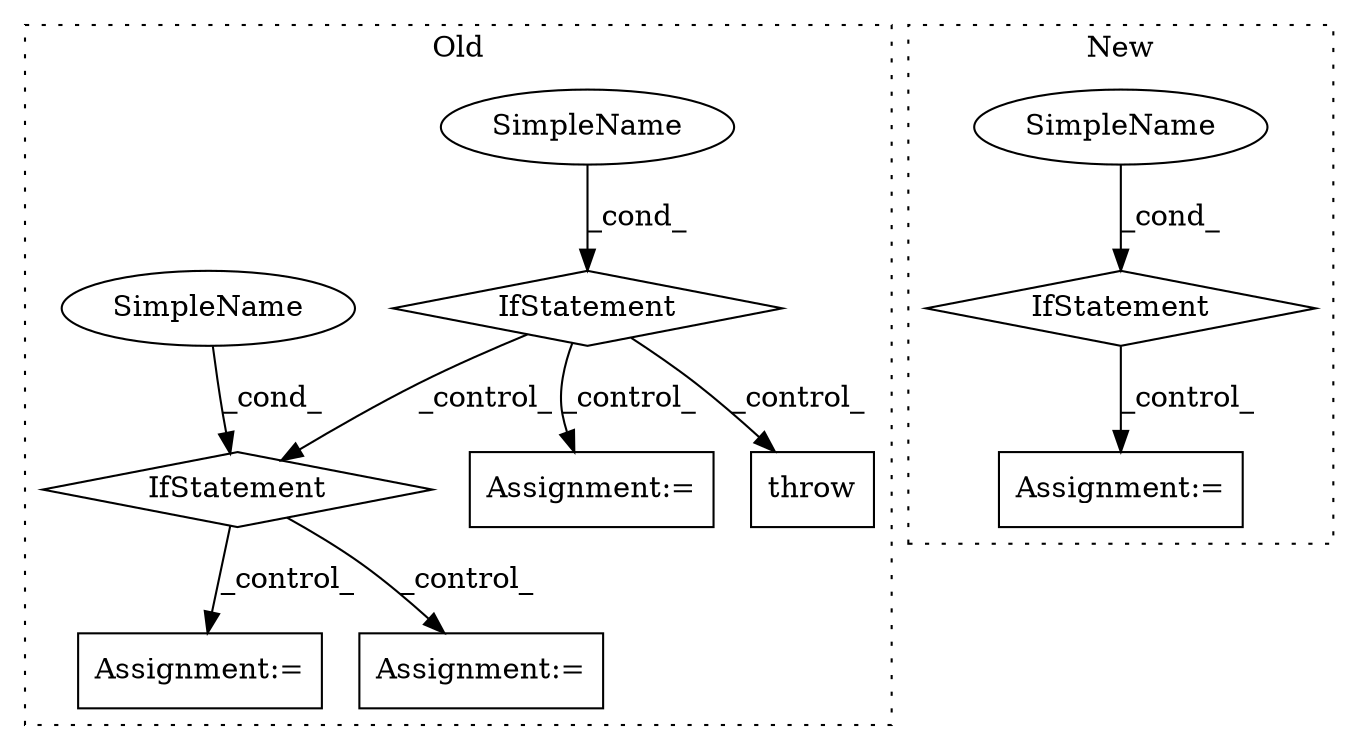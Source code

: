 digraph G {
subgraph cluster0 {
1 [label="throw" a="53" s="4071" l="6" shape="box"];
3 [label="IfStatement" a="25" s="4036,4061" l="4,2" shape="diamond"];
4 [label="SimpleName" a="42" s="" l="" shape="ellipse"];
7 [label="Assignment:=" a="7" s="4179" l="1" shape="box"];
8 [label="Assignment:=" a="7" s="4282" l="1" shape="box"];
9 [label="Assignment:=" a="7" s="4327" l="1" shape="box"];
10 [label="SimpleName" a="42" s="" l="" shape="ellipse"];
11 [label="IfStatement" a="25" s="4207,4264" l="4,2" shape="diamond"];
label = "Old";
style="dotted";
}
subgraph cluster1 {
2 [label="IfStatement" a="25" s="4504,4520" l="4,2" shape="diamond"];
5 [label="Assignment:=" a="7" s="4719" l="1" shape="box"];
6 [label="SimpleName" a="42" s="" l="" shape="ellipse"];
label = "New";
style="dotted";
}
2 -> 5 [label="_control_"];
3 -> 1 [label="_control_"];
3 -> 7 [label="_control_"];
3 -> 11 [label="_control_"];
4 -> 3 [label="_cond_"];
6 -> 2 [label="_cond_"];
10 -> 11 [label="_cond_"];
11 -> 9 [label="_control_"];
11 -> 8 [label="_control_"];
}